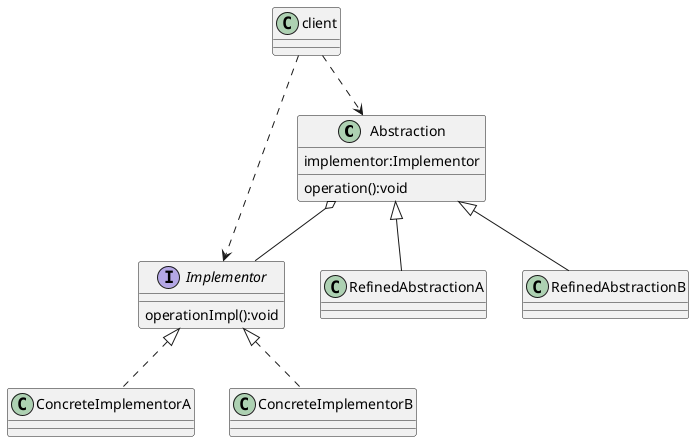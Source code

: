 @startuml

Class Abstraction
interface Implementor
Class ConcreteImplementorA
Class ConcreteImplementorB
Class RefinedAbstractionA
Class RefinedAbstractionB
Class client

Abstraction <|-- RefinedAbstractionA
Abstraction <|-- RefinedAbstractionB
Implementor <|..ConcreteImplementorA
Implementor <|..ConcreteImplementorB

Abstraction o-- Implementor

client..>Abstraction
client..>Implementor

Class Abstraction{
    implementor:Implementor
    operation():void
}

interface Implementor{
    operationImpl():void
}

@enduml